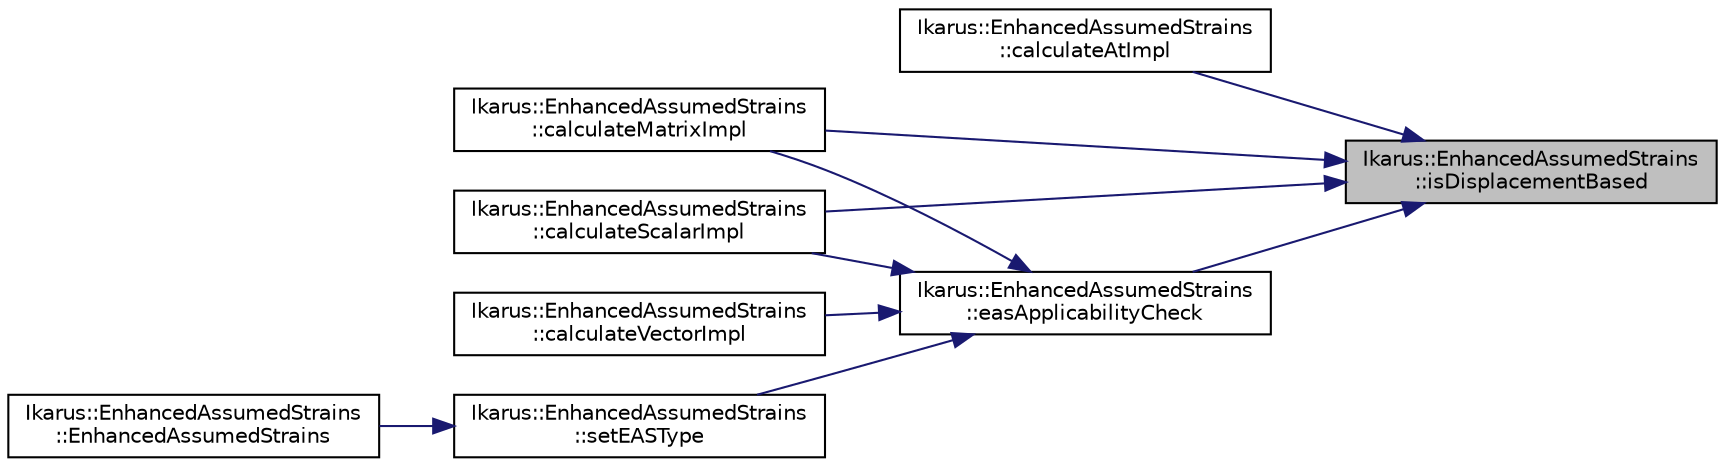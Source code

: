 digraph "Ikarus::EnhancedAssumedStrains::isDisplacementBased"
{
 // LATEX_PDF_SIZE
  edge [fontname="Helvetica",fontsize="10",labelfontname="Helvetica",labelfontsize="10"];
  node [fontname="Helvetica",fontsize="10",shape=record];
  rankdir="RL";
  Node1 [label="Ikarus::EnhancedAssumedStrains\l::isDisplacementBased",height=0.2,width=0.4,color="black", fillcolor="grey75", style="filled", fontcolor="black",tooltip="Checks if the element is displacement-based and the EAS is turned off."];
  Node1 -> Node2 [dir="back",color="midnightblue",fontsize="10",style="solid"];
  Node2 [label="Ikarus::EnhancedAssumedStrains\l::calculateAtImpl",height=0.2,width=0.4,color="black", fillcolor="white", style="filled",URL="$a01435.html#afddcb054816acf30dd2f0543a67dc96c",tooltip="Calculates a requested result at a specific local position using the Enhanced Assumed Strains (EAS) m..."];
  Node1 -> Node3 [dir="back",color="midnightblue",fontsize="10",style="solid"];
  Node3 [label="Ikarus::EnhancedAssumedStrains\l::calculateMatrixImpl",height=0.2,width=0.4,color="black", fillcolor="white", style="filled",URL="$a01435.html#a41688f59fef9934faee1209a9c7d46b7",tooltip=" "];
  Node1 -> Node4 [dir="back",color="midnightblue",fontsize="10",style="solid"];
  Node4 [label="Ikarus::EnhancedAssumedStrains\l::calculateScalarImpl",height=0.2,width=0.4,color="black", fillcolor="white", style="filled",URL="$a01435.html#ae18c38ea736547657bf0dc6a93414d31",tooltip=" "];
  Node1 -> Node5 [dir="back",color="midnightblue",fontsize="10",style="solid"];
  Node5 [label="Ikarus::EnhancedAssumedStrains\l::easApplicabilityCheck",height=0.2,width=0.4,color="black", fillcolor="white", style="filled",URL="$a01435.html#a9847b385310a9f6745eb58e4f965d409",tooltip=" "];
  Node5 -> Node3 [dir="back",color="midnightblue",fontsize="10",style="solid"];
  Node5 -> Node4 [dir="back",color="midnightblue",fontsize="10",style="solid"];
  Node5 -> Node6 [dir="back",color="midnightblue",fontsize="10",style="solid"];
  Node6 [label="Ikarus::EnhancedAssumedStrains\l::calculateVectorImpl",height=0.2,width=0.4,color="black", fillcolor="white", style="filled",URL="$a01435.html#a9febb77b55a78ae825f8627d2ad1e8c7",tooltip=" "];
  Node5 -> Node7 [dir="back",color="midnightblue",fontsize="10",style="solid"];
  Node7 [label="Ikarus::EnhancedAssumedStrains\l::setEASType",height=0.2,width=0.4,color="black", fillcolor="white", style="filled",URL="$a01435.html#adda3bf7e9e3e6a6bdadab56e5d69a878",tooltip="Sets the EAS type for 2D elements."];
  Node7 -> Node8 [dir="back",color="midnightblue",fontsize="10",style="solid"];
  Node8 [label="Ikarus::EnhancedAssumedStrains\l::EnhancedAssumedStrains",height=0.2,width=0.4,color="black", fillcolor="white", style="filled",URL="$a01435.html#a75462594650477236751a2251883597b",tooltip="Constructor for Enhanced Assumed Strains elements."];
}
